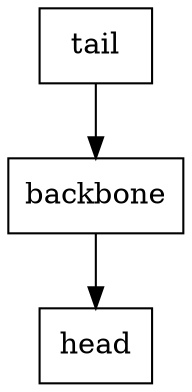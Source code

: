digraph root_a {
    tail [op_type=tail, shape = box, input = yes]
    backbone [op_type=backbone,  shape = box ]
    head [op_type=head,  shape = box, output = yes]

    tail -> backbone -> head
}